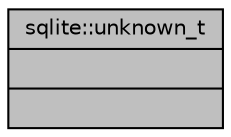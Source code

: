 digraph "sqlite::unknown_t"
{
  bgcolor="transparent";
  edge [fontname="Helvetica",fontsize="10",labelfontname="Helvetica",labelfontsize="10"];
  node [fontname="Helvetica",fontsize="10",shape=record];
  Node1 [label="{sqlite::unknown_t\n||}",height=0.2,width=0.4,color="black", fillcolor="grey75", style="filled" fontcolor="black"];
}
